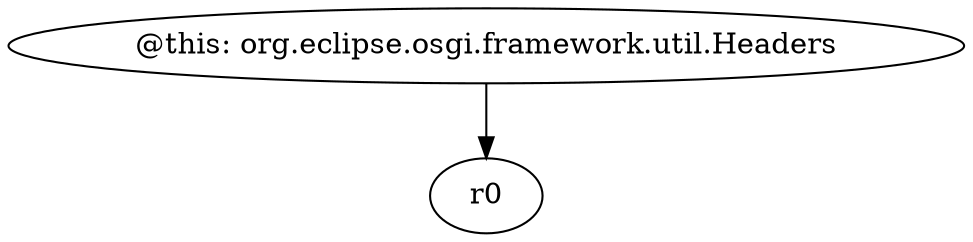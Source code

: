 digraph g {
0[label="@this: org.eclipse.osgi.framework.util.Headers"]
1[label="r0"]
0->1[label=""]
}